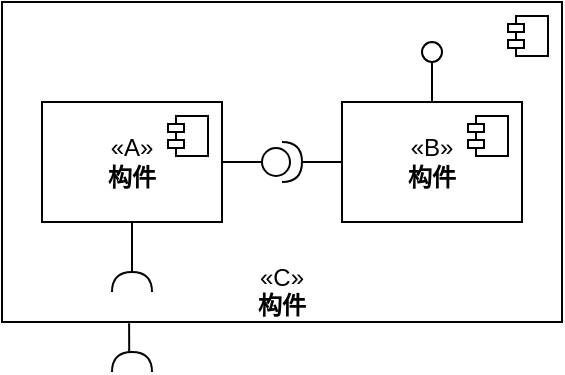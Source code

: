 <mxfile version="21.0.6" type="github">
  <diagram name="第 1 页" id="WiLm61dJJ522gR-LhgyA">
    <mxGraphModel dx="574" dy="331" grid="1" gridSize="10" guides="1" tooltips="1" connect="1" arrows="1" fold="1" page="1" pageScale="1" pageWidth="827" pageHeight="1169" math="0" shadow="0">
      <root>
        <mxCell id="0" />
        <mxCell id="1" parent="0" />
        <mxCell id="FzskPiRlwRoJWsMbWcw--24" value="&lt;br&gt;&lt;br&gt;&lt;br&gt;&lt;br&gt;&lt;br&gt;&lt;br&gt;&lt;br&gt;&lt;br&gt;&lt;br&gt;«C»&lt;br&gt;&lt;b&gt;构件&lt;/b&gt;" style="html=1;dropTarget=0;whiteSpace=wrap;" vertex="1" parent="1">
          <mxGeometry x="130" y="110" width="280" height="160" as="geometry" />
        </mxCell>
        <mxCell id="FzskPiRlwRoJWsMbWcw--25" value="" style="shape=module;jettyWidth=8;jettyHeight=4;" vertex="1" parent="FzskPiRlwRoJWsMbWcw--24">
          <mxGeometry x="1" width="20" height="20" relative="1" as="geometry">
            <mxPoint x="-27" y="7" as="offset" />
          </mxGeometry>
        </mxCell>
        <mxCell id="FzskPiRlwRoJWsMbWcw--9" style="edgeStyle=orthogonalEdgeStyle;rounded=0;orthogonalLoop=1;jettySize=auto;html=1;exitX=1;exitY=0.5;exitDx=0;exitDy=0;entryX=0;entryY=0.5;entryDx=0;entryDy=0;entryPerimeter=0;endArrow=none;endFill=0;" edge="1" parent="1" source="FzskPiRlwRoJWsMbWcw--1" target="FzskPiRlwRoJWsMbWcw--5">
          <mxGeometry relative="1" as="geometry" />
        </mxCell>
        <mxCell id="FzskPiRlwRoJWsMbWcw--15" value="" style="edgeStyle=orthogonalEdgeStyle;rounded=0;orthogonalLoop=1;jettySize=auto;html=1;endArrow=none;endFill=0;" edge="1" parent="1" source="FzskPiRlwRoJWsMbWcw--1" target="FzskPiRlwRoJWsMbWcw--11">
          <mxGeometry relative="1" as="geometry" />
        </mxCell>
        <mxCell id="FzskPiRlwRoJWsMbWcw--1" value="«A»&lt;br&gt;&lt;b&gt;构件&lt;/b&gt;" style="html=1;dropTarget=0;whiteSpace=wrap;" vertex="1" parent="1">
          <mxGeometry x="150" y="160" width="90" height="60" as="geometry" />
        </mxCell>
        <mxCell id="FzskPiRlwRoJWsMbWcw--2" value="" style="shape=module;jettyWidth=8;jettyHeight=4;" vertex="1" parent="FzskPiRlwRoJWsMbWcw--1">
          <mxGeometry x="1" width="20" height="20" relative="1" as="geometry">
            <mxPoint x="-27" y="7" as="offset" />
          </mxGeometry>
        </mxCell>
        <mxCell id="FzskPiRlwRoJWsMbWcw--3" value="«B»&lt;br&gt;&lt;b&gt;构件&lt;/b&gt;" style="html=1;dropTarget=0;whiteSpace=wrap;" vertex="1" parent="1">
          <mxGeometry x="300" y="160" width="90" height="60" as="geometry" />
        </mxCell>
        <mxCell id="FzskPiRlwRoJWsMbWcw--4" value="" style="shape=module;jettyWidth=8;jettyHeight=4;" vertex="1" parent="FzskPiRlwRoJWsMbWcw--3">
          <mxGeometry x="1" width="20" height="20" relative="1" as="geometry">
            <mxPoint x="-27" y="7" as="offset" />
          </mxGeometry>
        </mxCell>
        <mxCell id="FzskPiRlwRoJWsMbWcw--10" style="edgeStyle=orthogonalEdgeStyle;rounded=0;orthogonalLoop=1;jettySize=auto;html=1;exitX=1;exitY=0.5;exitDx=0;exitDy=0;exitPerimeter=0;entryX=0;entryY=0.5;entryDx=0;entryDy=0;endArrow=none;endFill=0;" edge="1" parent="1" source="FzskPiRlwRoJWsMbWcw--5" target="FzskPiRlwRoJWsMbWcw--3">
          <mxGeometry relative="1" as="geometry" />
        </mxCell>
        <mxCell id="FzskPiRlwRoJWsMbWcw--5" value="" style="shape=providedRequiredInterface;html=1;verticalLabelPosition=bottom;sketch=0;" vertex="1" parent="1">
          <mxGeometry x="260" y="180" width="20" height="20" as="geometry" />
        </mxCell>
        <mxCell id="FzskPiRlwRoJWsMbWcw--11" value="" style="shape=requiredInterface;html=1;verticalLabelPosition=bottom;sketch=0;rotation=-90;" vertex="1" parent="1">
          <mxGeometry x="190" y="240" width="10" height="20" as="geometry" />
        </mxCell>
        <mxCell id="FzskPiRlwRoJWsMbWcw--20" style="edgeStyle=orthogonalEdgeStyle;rounded=0;orthogonalLoop=1;jettySize=auto;html=1;exitX=0.5;exitY=1;exitDx=0;exitDy=0;entryX=0.5;entryY=0;entryDx=0;entryDy=0;endArrow=none;endFill=0;" edge="1" parent="1" source="FzskPiRlwRoJWsMbWcw--18" target="FzskPiRlwRoJWsMbWcw--3">
          <mxGeometry relative="1" as="geometry" />
        </mxCell>
        <mxCell id="FzskPiRlwRoJWsMbWcw--18" value="" style="ellipse;direction=west;" vertex="1" parent="1">
          <mxGeometry x="340" y="130" width="10" height="10" as="geometry" />
        </mxCell>
        <mxCell id="FzskPiRlwRoJWsMbWcw--26" value="" style="shape=requiredInterface;html=1;verticalLabelPosition=bottom;sketch=0;rotation=-90;" vertex="1" parent="1">
          <mxGeometry x="190" y="280" width="10" height="20" as="geometry" />
        </mxCell>
        <mxCell id="FzskPiRlwRoJWsMbWcw--27" value="" style="edgeStyle=orthogonalEdgeStyle;rounded=0;orthogonalLoop=1;jettySize=auto;html=1;endArrow=none;endFill=0;exitX=0.227;exitY=1.004;exitDx=0;exitDy=0;exitPerimeter=0;entryX=1;entryY=0.5;entryDx=0;entryDy=0;entryPerimeter=0;" edge="1" parent="1" source="FzskPiRlwRoJWsMbWcw--24" target="FzskPiRlwRoJWsMbWcw--26">
          <mxGeometry relative="1" as="geometry">
            <mxPoint x="205" y="230" as="sourcePoint" />
            <mxPoint x="205" y="255" as="targetPoint" />
            <Array as="points">
              <mxPoint x="194" y="285" />
            </Array>
          </mxGeometry>
        </mxCell>
      </root>
    </mxGraphModel>
  </diagram>
</mxfile>
